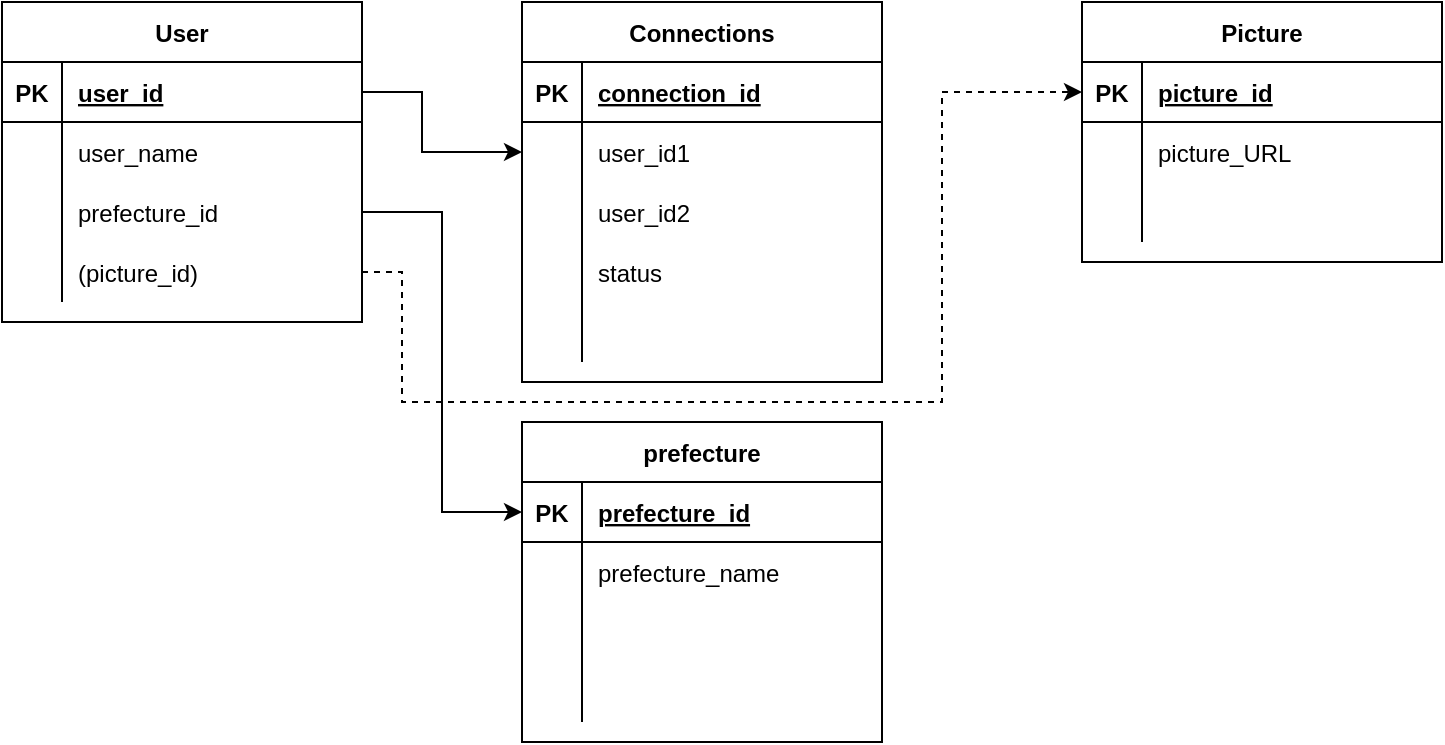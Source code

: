 <mxfile version="19.0.3" type="device"><diagram id="pm3XiFGbk_pj9ouwCwNc" name="ページ1"><mxGraphModel dx="903" dy="672" grid="1" gridSize="10" guides="1" tooltips="1" connect="1" arrows="1" fold="1" page="1" pageScale="1" pageWidth="827" pageHeight="1169" math="0" shadow="0"><root><mxCell id="0"/><mxCell id="1" parent="0"/><mxCell id="JRAOgB7TAMUDWI8oxuiT-2" value="User" style="shape=table;startSize=30;container=1;collapsible=1;childLayout=tableLayout;fixedRows=1;rowLines=0;fontStyle=1;align=center;resizeLast=1;" parent="1" vertex="1"><mxGeometry x="60" y="70" width="180" height="160" as="geometry"/></mxCell><mxCell id="JRAOgB7TAMUDWI8oxuiT-3" value="" style="shape=tableRow;horizontal=0;startSize=0;swimlaneHead=0;swimlaneBody=0;fillColor=none;collapsible=0;dropTarget=0;points=[[0,0.5],[1,0.5]];portConstraint=eastwest;top=0;left=0;right=0;bottom=1;" parent="JRAOgB7TAMUDWI8oxuiT-2" vertex="1"><mxGeometry y="30" width="180" height="30" as="geometry"/></mxCell><mxCell id="JRAOgB7TAMUDWI8oxuiT-4" value="PK" style="shape=partialRectangle;connectable=0;fillColor=none;top=0;left=0;bottom=0;right=0;fontStyle=1;overflow=hidden;" parent="JRAOgB7TAMUDWI8oxuiT-3" vertex="1"><mxGeometry width="30" height="30" as="geometry"><mxRectangle width="30" height="30" as="alternateBounds"/></mxGeometry></mxCell><mxCell id="JRAOgB7TAMUDWI8oxuiT-5" value="user_id" style="shape=partialRectangle;connectable=0;fillColor=none;top=0;left=0;bottom=0;right=0;align=left;spacingLeft=6;fontStyle=5;overflow=hidden;" parent="JRAOgB7TAMUDWI8oxuiT-3" vertex="1"><mxGeometry x="30" width="150" height="30" as="geometry"><mxRectangle width="150" height="30" as="alternateBounds"/></mxGeometry></mxCell><mxCell id="JRAOgB7TAMUDWI8oxuiT-9" value="" style="shape=tableRow;horizontal=0;startSize=0;swimlaneHead=0;swimlaneBody=0;fillColor=none;collapsible=0;dropTarget=0;points=[[0,0.5],[1,0.5]];portConstraint=eastwest;top=0;left=0;right=0;bottom=0;" parent="JRAOgB7TAMUDWI8oxuiT-2" vertex="1"><mxGeometry y="60" width="180" height="30" as="geometry"/></mxCell><mxCell id="JRAOgB7TAMUDWI8oxuiT-10" value="" style="shape=partialRectangle;connectable=0;fillColor=none;top=0;left=0;bottom=0;right=0;editable=1;overflow=hidden;" parent="JRAOgB7TAMUDWI8oxuiT-9" vertex="1"><mxGeometry width="30" height="30" as="geometry"><mxRectangle width="30" height="30" as="alternateBounds"/></mxGeometry></mxCell><mxCell id="JRAOgB7TAMUDWI8oxuiT-11" value="user_name" style="shape=partialRectangle;connectable=0;fillColor=none;top=0;left=0;bottom=0;right=0;align=left;spacingLeft=6;overflow=hidden;" parent="JRAOgB7TAMUDWI8oxuiT-9" vertex="1"><mxGeometry x="30" width="150" height="30" as="geometry"><mxRectangle width="150" height="30" as="alternateBounds"/></mxGeometry></mxCell><mxCell id="JRAOgB7TAMUDWI8oxuiT-12" value="" style="shape=tableRow;horizontal=0;startSize=0;swimlaneHead=0;swimlaneBody=0;fillColor=none;collapsible=0;dropTarget=0;points=[[0,0.5],[1,0.5]];portConstraint=eastwest;top=0;left=0;right=0;bottom=0;" parent="JRAOgB7TAMUDWI8oxuiT-2" vertex="1"><mxGeometry y="90" width="180" height="30" as="geometry"/></mxCell><mxCell id="JRAOgB7TAMUDWI8oxuiT-13" value="" style="shape=partialRectangle;connectable=0;fillColor=none;top=0;left=0;bottom=0;right=0;editable=1;overflow=hidden;" parent="JRAOgB7TAMUDWI8oxuiT-12" vertex="1"><mxGeometry width="30" height="30" as="geometry"><mxRectangle width="30" height="30" as="alternateBounds"/></mxGeometry></mxCell><mxCell id="JRAOgB7TAMUDWI8oxuiT-14" value="prefecture_id" style="shape=partialRectangle;connectable=0;fillColor=none;top=0;left=0;bottom=0;right=0;align=left;spacingLeft=6;overflow=hidden;" parent="JRAOgB7TAMUDWI8oxuiT-12" vertex="1"><mxGeometry x="30" width="150" height="30" as="geometry"><mxRectangle width="150" height="30" as="alternateBounds"/></mxGeometry></mxCell><mxCell id="JRAOgB7TAMUDWI8oxuiT-30" value="" style="shape=tableRow;horizontal=0;startSize=0;swimlaneHead=0;swimlaneBody=0;fillColor=none;collapsible=0;dropTarget=0;points=[[0,0.5],[1,0.5]];portConstraint=eastwest;top=0;left=0;right=0;bottom=0;" parent="JRAOgB7TAMUDWI8oxuiT-2" vertex="1"><mxGeometry y="120" width="180" height="30" as="geometry"/></mxCell><mxCell id="JRAOgB7TAMUDWI8oxuiT-31" value="" style="shape=partialRectangle;connectable=0;fillColor=none;top=0;left=0;bottom=0;right=0;editable=1;overflow=hidden;" parent="JRAOgB7TAMUDWI8oxuiT-30" vertex="1"><mxGeometry width="30" height="30" as="geometry"><mxRectangle width="30" height="30" as="alternateBounds"/></mxGeometry></mxCell><mxCell id="JRAOgB7TAMUDWI8oxuiT-32" value="(picture_id)" style="shape=partialRectangle;connectable=0;fillColor=none;top=0;left=0;bottom=0;right=0;align=left;spacingLeft=6;overflow=hidden;fontStyle=0" parent="JRAOgB7TAMUDWI8oxuiT-30" vertex="1"><mxGeometry x="30" width="150" height="30" as="geometry"><mxRectangle width="150" height="30" as="alternateBounds"/></mxGeometry></mxCell><mxCell id="JRAOgB7TAMUDWI8oxuiT-15" value="prefecture" style="shape=table;startSize=30;container=1;collapsible=1;childLayout=tableLayout;fixedRows=1;rowLines=0;fontStyle=1;align=center;resizeLast=1;" parent="1" vertex="1"><mxGeometry x="320" y="280" width="180" height="160" as="geometry"/></mxCell><mxCell id="JRAOgB7TAMUDWI8oxuiT-16" value="" style="shape=tableRow;horizontal=0;startSize=0;swimlaneHead=0;swimlaneBody=0;fillColor=none;collapsible=0;dropTarget=0;points=[[0,0.5],[1,0.5]];portConstraint=eastwest;top=0;left=0;right=0;bottom=1;" parent="JRAOgB7TAMUDWI8oxuiT-15" vertex="1"><mxGeometry y="30" width="180" height="30" as="geometry"/></mxCell><mxCell id="JRAOgB7TAMUDWI8oxuiT-17" value="PK" style="shape=partialRectangle;connectable=0;fillColor=none;top=0;left=0;bottom=0;right=0;fontStyle=1;overflow=hidden;" parent="JRAOgB7TAMUDWI8oxuiT-16" vertex="1"><mxGeometry width="30" height="30" as="geometry"><mxRectangle width="30" height="30" as="alternateBounds"/></mxGeometry></mxCell><mxCell id="JRAOgB7TAMUDWI8oxuiT-18" value="prefecture_id" style="shape=partialRectangle;connectable=0;fillColor=none;top=0;left=0;bottom=0;right=0;align=left;spacingLeft=6;fontStyle=5;overflow=hidden;" parent="JRAOgB7TAMUDWI8oxuiT-16" vertex="1"><mxGeometry x="30" width="150" height="30" as="geometry"><mxRectangle width="150" height="30" as="alternateBounds"/></mxGeometry></mxCell><mxCell id="JRAOgB7TAMUDWI8oxuiT-19" value="" style="shape=tableRow;horizontal=0;startSize=0;swimlaneHead=0;swimlaneBody=0;fillColor=none;collapsible=0;dropTarget=0;points=[[0,0.5],[1,0.5]];portConstraint=eastwest;top=0;left=0;right=0;bottom=0;" parent="JRAOgB7TAMUDWI8oxuiT-15" vertex="1"><mxGeometry y="60" width="180" height="30" as="geometry"/></mxCell><mxCell id="JRAOgB7TAMUDWI8oxuiT-20" value="" style="shape=partialRectangle;connectable=0;fillColor=none;top=0;left=0;bottom=0;right=0;editable=1;overflow=hidden;" parent="JRAOgB7TAMUDWI8oxuiT-19" vertex="1"><mxGeometry width="30" height="30" as="geometry"><mxRectangle width="30" height="30" as="alternateBounds"/></mxGeometry></mxCell><mxCell id="JRAOgB7TAMUDWI8oxuiT-21" value="prefecture_name" style="shape=partialRectangle;connectable=0;fillColor=none;top=0;left=0;bottom=0;right=0;align=left;spacingLeft=6;overflow=hidden;" parent="JRAOgB7TAMUDWI8oxuiT-19" vertex="1"><mxGeometry x="30" width="150" height="30" as="geometry"><mxRectangle width="150" height="30" as="alternateBounds"/></mxGeometry></mxCell><mxCell id="JRAOgB7TAMUDWI8oxuiT-22" value="" style="shape=tableRow;horizontal=0;startSize=0;swimlaneHead=0;swimlaneBody=0;fillColor=none;collapsible=0;dropTarget=0;points=[[0,0.5],[1,0.5]];portConstraint=eastwest;top=0;left=0;right=0;bottom=0;" parent="JRAOgB7TAMUDWI8oxuiT-15" vertex="1"><mxGeometry y="90" width="180" height="30" as="geometry"/></mxCell><mxCell id="JRAOgB7TAMUDWI8oxuiT-23" value="" style="shape=partialRectangle;connectable=0;fillColor=none;top=0;left=0;bottom=0;right=0;editable=1;overflow=hidden;" parent="JRAOgB7TAMUDWI8oxuiT-22" vertex="1"><mxGeometry width="30" height="30" as="geometry"><mxRectangle width="30" height="30" as="alternateBounds"/></mxGeometry></mxCell><mxCell id="JRAOgB7TAMUDWI8oxuiT-24" value="" style="shape=partialRectangle;connectable=0;fillColor=none;top=0;left=0;bottom=0;right=0;align=left;spacingLeft=6;overflow=hidden;" parent="JRAOgB7TAMUDWI8oxuiT-22" vertex="1"><mxGeometry x="30" width="150" height="30" as="geometry"><mxRectangle width="150" height="30" as="alternateBounds"/></mxGeometry></mxCell><mxCell id="JRAOgB7TAMUDWI8oxuiT-25" value="" style="shape=tableRow;horizontal=0;startSize=0;swimlaneHead=0;swimlaneBody=0;fillColor=none;collapsible=0;dropTarget=0;points=[[0,0.5],[1,0.5]];portConstraint=eastwest;top=0;left=0;right=0;bottom=0;" parent="JRAOgB7TAMUDWI8oxuiT-15" vertex="1"><mxGeometry y="120" width="180" height="30" as="geometry"/></mxCell><mxCell id="JRAOgB7TAMUDWI8oxuiT-26" value="" style="shape=partialRectangle;connectable=0;fillColor=none;top=0;left=0;bottom=0;right=0;editable=1;overflow=hidden;" parent="JRAOgB7TAMUDWI8oxuiT-25" vertex="1"><mxGeometry width="30" height="30" as="geometry"><mxRectangle width="30" height="30" as="alternateBounds"/></mxGeometry></mxCell><mxCell id="JRAOgB7TAMUDWI8oxuiT-27" value="" style="shape=partialRectangle;connectable=0;fillColor=none;top=0;left=0;bottom=0;right=0;align=left;spacingLeft=6;overflow=hidden;" parent="JRAOgB7TAMUDWI8oxuiT-25" vertex="1"><mxGeometry x="30" width="150" height="30" as="geometry"><mxRectangle width="150" height="30" as="alternateBounds"/></mxGeometry></mxCell><mxCell id="JRAOgB7TAMUDWI8oxuiT-33" style="edgeStyle=orthogonalEdgeStyle;rounded=0;orthogonalLoop=1;jettySize=auto;html=1;exitX=1;exitY=0.5;exitDx=0;exitDy=0;entryX=0;entryY=0.5;entryDx=0;entryDy=0;" parent="1" source="JRAOgB7TAMUDWI8oxuiT-12" target="JRAOgB7TAMUDWI8oxuiT-16" edge="1"><mxGeometry relative="1" as="geometry"/></mxCell><mxCell id="JRAOgB7TAMUDWI8oxuiT-34" value="Connections" style="shape=table;startSize=30;container=1;collapsible=1;childLayout=tableLayout;fixedRows=1;rowLines=0;fontStyle=1;align=center;resizeLast=1;" parent="1" vertex="1"><mxGeometry x="320" y="70" width="180" height="190" as="geometry"/></mxCell><mxCell id="JRAOgB7TAMUDWI8oxuiT-35" value="" style="shape=tableRow;horizontal=0;startSize=0;swimlaneHead=0;swimlaneBody=0;fillColor=none;collapsible=0;dropTarget=0;points=[[0,0.5],[1,0.5]];portConstraint=eastwest;top=0;left=0;right=0;bottom=1;" parent="JRAOgB7TAMUDWI8oxuiT-34" vertex="1"><mxGeometry y="30" width="180" height="30" as="geometry"/></mxCell><mxCell id="JRAOgB7TAMUDWI8oxuiT-36" value="PK" style="shape=partialRectangle;connectable=0;fillColor=none;top=0;left=0;bottom=0;right=0;fontStyle=1;overflow=hidden;" parent="JRAOgB7TAMUDWI8oxuiT-35" vertex="1"><mxGeometry width="30" height="30" as="geometry"><mxRectangle width="30" height="30" as="alternateBounds"/></mxGeometry></mxCell><mxCell id="JRAOgB7TAMUDWI8oxuiT-37" value="connection_id" style="shape=partialRectangle;connectable=0;fillColor=none;top=0;left=0;bottom=0;right=0;align=left;spacingLeft=6;fontStyle=5;overflow=hidden;" parent="JRAOgB7TAMUDWI8oxuiT-35" vertex="1"><mxGeometry x="30" width="150" height="30" as="geometry"><mxRectangle width="150" height="30" as="alternateBounds"/></mxGeometry></mxCell><mxCell id="JRAOgB7TAMUDWI8oxuiT-38" value="" style="shape=tableRow;horizontal=0;startSize=0;swimlaneHead=0;swimlaneBody=0;fillColor=none;collapsible=0;dropTarget=0;points=[[0,0.5],[1,0.5]];portConstraint=eastwest;top=0;left=0;right=0;bottom=0;" parent="JRAOgB7TAMUDWI8oxuiT-34" vertex="1"><mxGeometry y="60" width="180" height="30" as="geometry"/></mxCell><mxCell id="JRAOgB7TAMUDWI8oxuiT-39" value="" style="shape=partialRectangle;connectable=0;fillColor=none;top=0;left=0;bottom=0;right=0;editable=1;overflow=hidden;" parent="JRAOgB7TAMUDWI8oxuiT-38" vertex="1"><mxGeometry width="30" height="30" as="geometry"><mxRectangle width="30" height="30" as="alternateBounds"/></mxGeometry></mxCell><mxCell id="JRAOgB7TAMUDWI8oxuiT-40" value="user_id1" style="shape=partialRectangle;connectable=0;fillColor=none;top=0;left=0;bottom=0;right=0;align=left;spacingLeft=6;overflow=hidden;" parent="JRAOgB7TAMUDWI8oxuiT-38" vertex="1"><mxGeometry x="30" width="150" height="30" as="geometry"><mxRectangle width="150" height="30" as="alternateBounds"/></mxGeometry></mxCell><mxCell id="JRAOgB7TAMUDWI8oxuiT-41" value="" style="shape=tableRow;horizontal=0;startSize=0;swimlaneHead=0;swimlaneBody=0;fillColor=none;collapsible=0;dropTarget=0;points=[[0,0.5],[1,0.5]];portConstraint=eastwest;top=0;left=0;right=0;bottom=0;" parent="JRAOgB7TAMUDWI8oxuiT-34" vertex="1"><mxGeometry y="90" width="180" height="30" as="geometry"/></mxCell><mxCell id="JRAOgB7TAMUDWI8oxuiT-42" value="" style="shape=partialRectangle;connectable=0;fillColor=none;top=0;left=0;bottom=0;right=0;editable=1;overflow=hidden;" parent="JRAOgB7TAMUDWI8oxuiT-41" vertex="1"><mxGeometry width="30" height="30" as="geometry"><mxRectangle width="30" height="30" as="alternateBounds"/></mxGeometry></mxCell><mxCell id="JRAOgB7TAMUDWI8oxuiT-43" value="user_id2" style="shape=partialRectangle;connectable=0;fillColor=none;top=0;left=0;bottom=0;right=0;align=left;spacingLeft=6;overflow=hidden;" parent="JRAOgB7TAMUDWI8oxuiT-41" vertex="1"><mxGeometry x="30" width="150" height="30" as="geometry"><mxRectangle width="150" height="30" as="alternateBounds"/></mxGeometry></mxCell><mxCell id="JRAOgB7TAMUDWI8oxuiT-44" value="" style="shape=tableRow;horizontal=0;startSize=0;swimlaneHead=0;swimlaneBody=0;fillColor=none;collapsible=0;dropTarget=0;points=[[0,0.5],[1,0.5]];portConstraint=eastwest;top=0;left=0;right=0;bottom=0;" parent="JRAOgB7TAMUDWI8oxuiT-34" vertex="1"><mxGeometry y="120" width="180" height="30" as="geometry"/></mxCell><mxCell id="JRAOgB7TAMUDWI8oxuiT-45" value="" style="shape=partialRectangle;connectable=0;fillColor=none;top=0;left=0;bottom=0;right=0;editable=1;overflow=hidden;" parent="JRAOgB7TAMUDWI8oxuiT-44" vertex="1"><mxGeometry width="30" height="30" as="geometry"><mxRectangle width="30" height="30" as="alternateBounds"/></mxGeometry></mxCell><mxCell id="JRAOgB7TAMUDWI8oxuiT-46" value="status" style="shape=partialRectangle;connectable=0;fillColor=none;top=0;left=0;bottom=0;right=0;align=left;spacingLeft=6;overflow=hidden;" parent="JRAOgB7TAMUDWI8oxuiT-44" vertex="1"><mxGeometry x="30" width="150" height="30" as="geometry"><mxRectangle width="150" height="30" as="alternateBounds"/></mxGeometry></mxCell><mxCell id="JRAOgB7TAMUDWI8oxuiT-48" value="" style="shape=tableRow;horizontal=0;startSize=0;swimlaneHead=0;swimlaneBody=0;fillColor=none;collapsible=0;dropTarget=0;points=[[0,0.5],[1,0.5]];portConstraint=eastwest;top=0;left=0;right=0;bottom=0;" parent="JRAOgB7TAMUDWI8oxuiT-34" vertex="1"><mxGeometry y="150" width="180" height="30" as="geometry"/></mxCell><mxCell id="JRAOgB7TAMUDWI8oxuiT-49" value="" style="shape=partialRectangle;connectable=0;fillColor=none;top=0;left=0;bottom=0;right=0;editable=1;overflow=hidden;" parent="JRAOgB7TAMUDWI8oxuiT-48" vertex="1"><mxGeometry width="30" height="30" as="geometry"><mxRectangle width="30" height="30" as="alternateBounds"/></mxGeometry></mxCell><mxCell id="JRAOgB7TAMUDWI8oxuiT-50" value="" style="shape=partialRectangle;connectable=0;fillColor=none;top=0;left=0;bottom=0;right=0;align=left;spacingLeft=6;overflow=hidden;" parent="JRAOgB7TAMUDWI8oxuiT-48" vertex="1"><mxGeometry x="30" width="150" height="30" as="geometry"><mxRectangle width="150" height="30" as="alternateBounds"/></mxGeometry></mxCell><mxCell id="UUhRyKYHSrFj8RbDG4zF-1" value="Picture" style="shape=table;startSize=30;container=1;collapsible=1;childLayout=tableLayout;fixedRows=1;rowLines=0;fontStyle=1;align=center;resizeLast=1;" parent="1" vertex="1"><mxGeometry x="600" y="70" width="180" height="130" as="geometry"/></mxCell><mxCell id="UUhRyKYHSrFj8RbDG4zF-2" value="" style="shape=tableRow;horizontal=0;startSize=0;swimlaneHead=0;swimlaneBody=0;fillColor=none;collapsible=0;dropTarget=0;points=[[0,0.5],[1,0.5]];portConstraint=eastwest;top=0;left=0;right=0;bottom=1;" parent="UUhRyKYHSrFj8RbDG4zF-1" vertex="1"><mxGeometry y="30" width="180" height="30" as="geometry"/></mxCell><mxCell id="UUhRyKYHSrFj8RbDG4zF-3" value="PK" style="shape=partialRectangle;connectable=0;fillColor=none;top=0;left=0;bottom=0;right=0;fontStyle=1;overflow=hidden;" parent="UUhRyKYHSrFj8RbDG4zF-2" vertex="1"><mxGeometry width="30" height="30" as="geometry"><mxRectangle width="30" height="30" as="alternateBounds"/></mxGeometry></mxCell><mxCell id="UUhRyKYHSrFj8RbDG4zF-4" value="picture_id" style="shape=partialRectangle;connectable=0;fillColor=none;top=0;left=0;bottom=0;right=0;align=left;spacingLeft=6;fontStyle=5;overflow=hidden;" parent="UUhRyKYHSrFj8RbDG4zF-2" vertex="1"><mxGeometry x="30" width="150" height="30" as="geometry"><mxRectangle width="150" height="30" as="alternateBounds"/></mxGeometry></mxCell><mxCell id="UUhRyKYHSrFj8RbDG4zF-5" value="" style="shape=tableRow;horizontal=0;startSize=0;swimlaneHead=0;swimlaneBody=0;fillColor=none;collapsible=0;dropTarget=0;points=[[0,0.5],[1,0.5]];portConstraint=eastwest;top=0;left=0;right=0;bottom=0;" parent="UUhRyKYHSrFj8RbDG4zF-1" vertex="1"><mxGeometry y="60" width="180" height="30" as="geometry"/></mxCell><mxCell id="UUhRyKYHSrFj8RbDG4zF-6" value="" style="shape=partialRectangle;connectable=0;fillColor=none;top=0;left=0;bottom=0;right=0;editable=1;overflow=hidden;" parent="UUhRyKYHSrFj8RbDG4zF-5" vertex="1"><mxGeometry width="30" height="30" as="geometry"><mxRectangle width="30" height="30" as="alternateBounds"/></mxGeometry></mxCell><mxCell id="UUhRyKYHSrFj8RbDG4zF-7" value="picture_URL" style="shape=partialRectangle;connectable=0;fillColor=none;top=0;left=0;bottom=0;right=0;align=left;spacingLeft=6;overflow=hidden;" parent="UUhRyKYHSrFj8RbDG4zF-5" vertex="1"><mxGeometry x="30" width="150" height="30" as="geometry"><mxRectangle width="150" height="30" as="alternateBounds"/></mxGeometry></mxCell><mxCell id="UUhRyKYHSrFj8RbDG4zF-11" value="" style="shape=tableRow;horizontal=0;startSize=0;swimlaneHead=0;swimlaneBody=0;fillColor=none;collapsible=0;dropTarget=0;points=[[0,0.5],[1,0.5]];portConstraint=eastwest;top=0;left=0;right=0;bottom=0;" parent="UUhRyKYHSrFj8RbDG4zF-1" vertex="1"><mxGeometry y="90" width="180" height="30" as="geometry"/></mxCell><mxCell id="UUhRyKYHSrFj8RbDG4zF-12" value="" style="shape=partialRectangle;connectable=0;fillColor=none;top=0;left=0;bottom=0;right=0;editable=1;overflow=hidden;" parent="UUhRyKYHSrFj8RbDG4zF-11" vertex="1"><mxGeometry width="30" height="30" as="geometry"><mxRectangle width="30" height="30" as="alternateBounds"/></mxGeometry></mxCell><mxCell id="UUhRyKYHSrFj8RbDG4zF-13" value="" style="shape=partialRectangle;connectable=0;fillColor=none;top=0;left=0;bottom=0;right=0;align=left;spacingLeft=6;overflow=hidden;fontStyle=0" parent="UUhRyKYHSrFj8RbDG4zF-11" vertex="1"><mxGeometry x="30" width="150" height="30" as="geometry"><mxRectangle width="150" height="30" as="alternateBounds"/></mxGeometry></mxCell><mxCell id="Y4vQyhNSkrJ6e4j4JXz5-1" style="edgeStyle=orthogonalEdgeStyle;rounded=0;orthogonalLoop=1;jettySize=auto;html=1;exitX=1;exitY=0.5;exitDx=0;exitDy=0;entryX=0;entryY=0.5;entryDx=0;entryDy=0;" parent="1" source="JRAOgB7TAMUDWI8oxuiT-3" target="JRAOgB7TAMUDWI8oxuiT-38" edge="1"><mxGeometry relative="1" as="geometry"><Array as="points"><mxPoint x="270" y="115"/><mxPoint x="270" y="145"/></Array></mxGeometry></mxCell><mxCell id="w2nUclCCuRB4piAVBd2e-1" style="edgeStyle=orthogonalEdgeStyle;rounded=0;orthogonalLoop=1;jettySize=auto;html=1;exitX=1;exitY=0.5;exitDx=0;exitDy=0;entryX=0;entryY=0.5;entryDx=0;entryDy=0;dashed=1;" edge="1" parent="1" source="JRAOgB7TAMUDWI8oxuiT-30" target="UUhRyKYHSrFj8RbDG4zF-2"><mxGeometry relative="1" as="geometry"><Array as="points"><mxPoint x="260" y="205"/><mxPoint x="260" y="270"/><mxPoint x="530" y="270"/><mxPoint x="530" y="115"/></Array></mxGeometry></mxCell></root></mxGraphModel></diagram></mxfile>